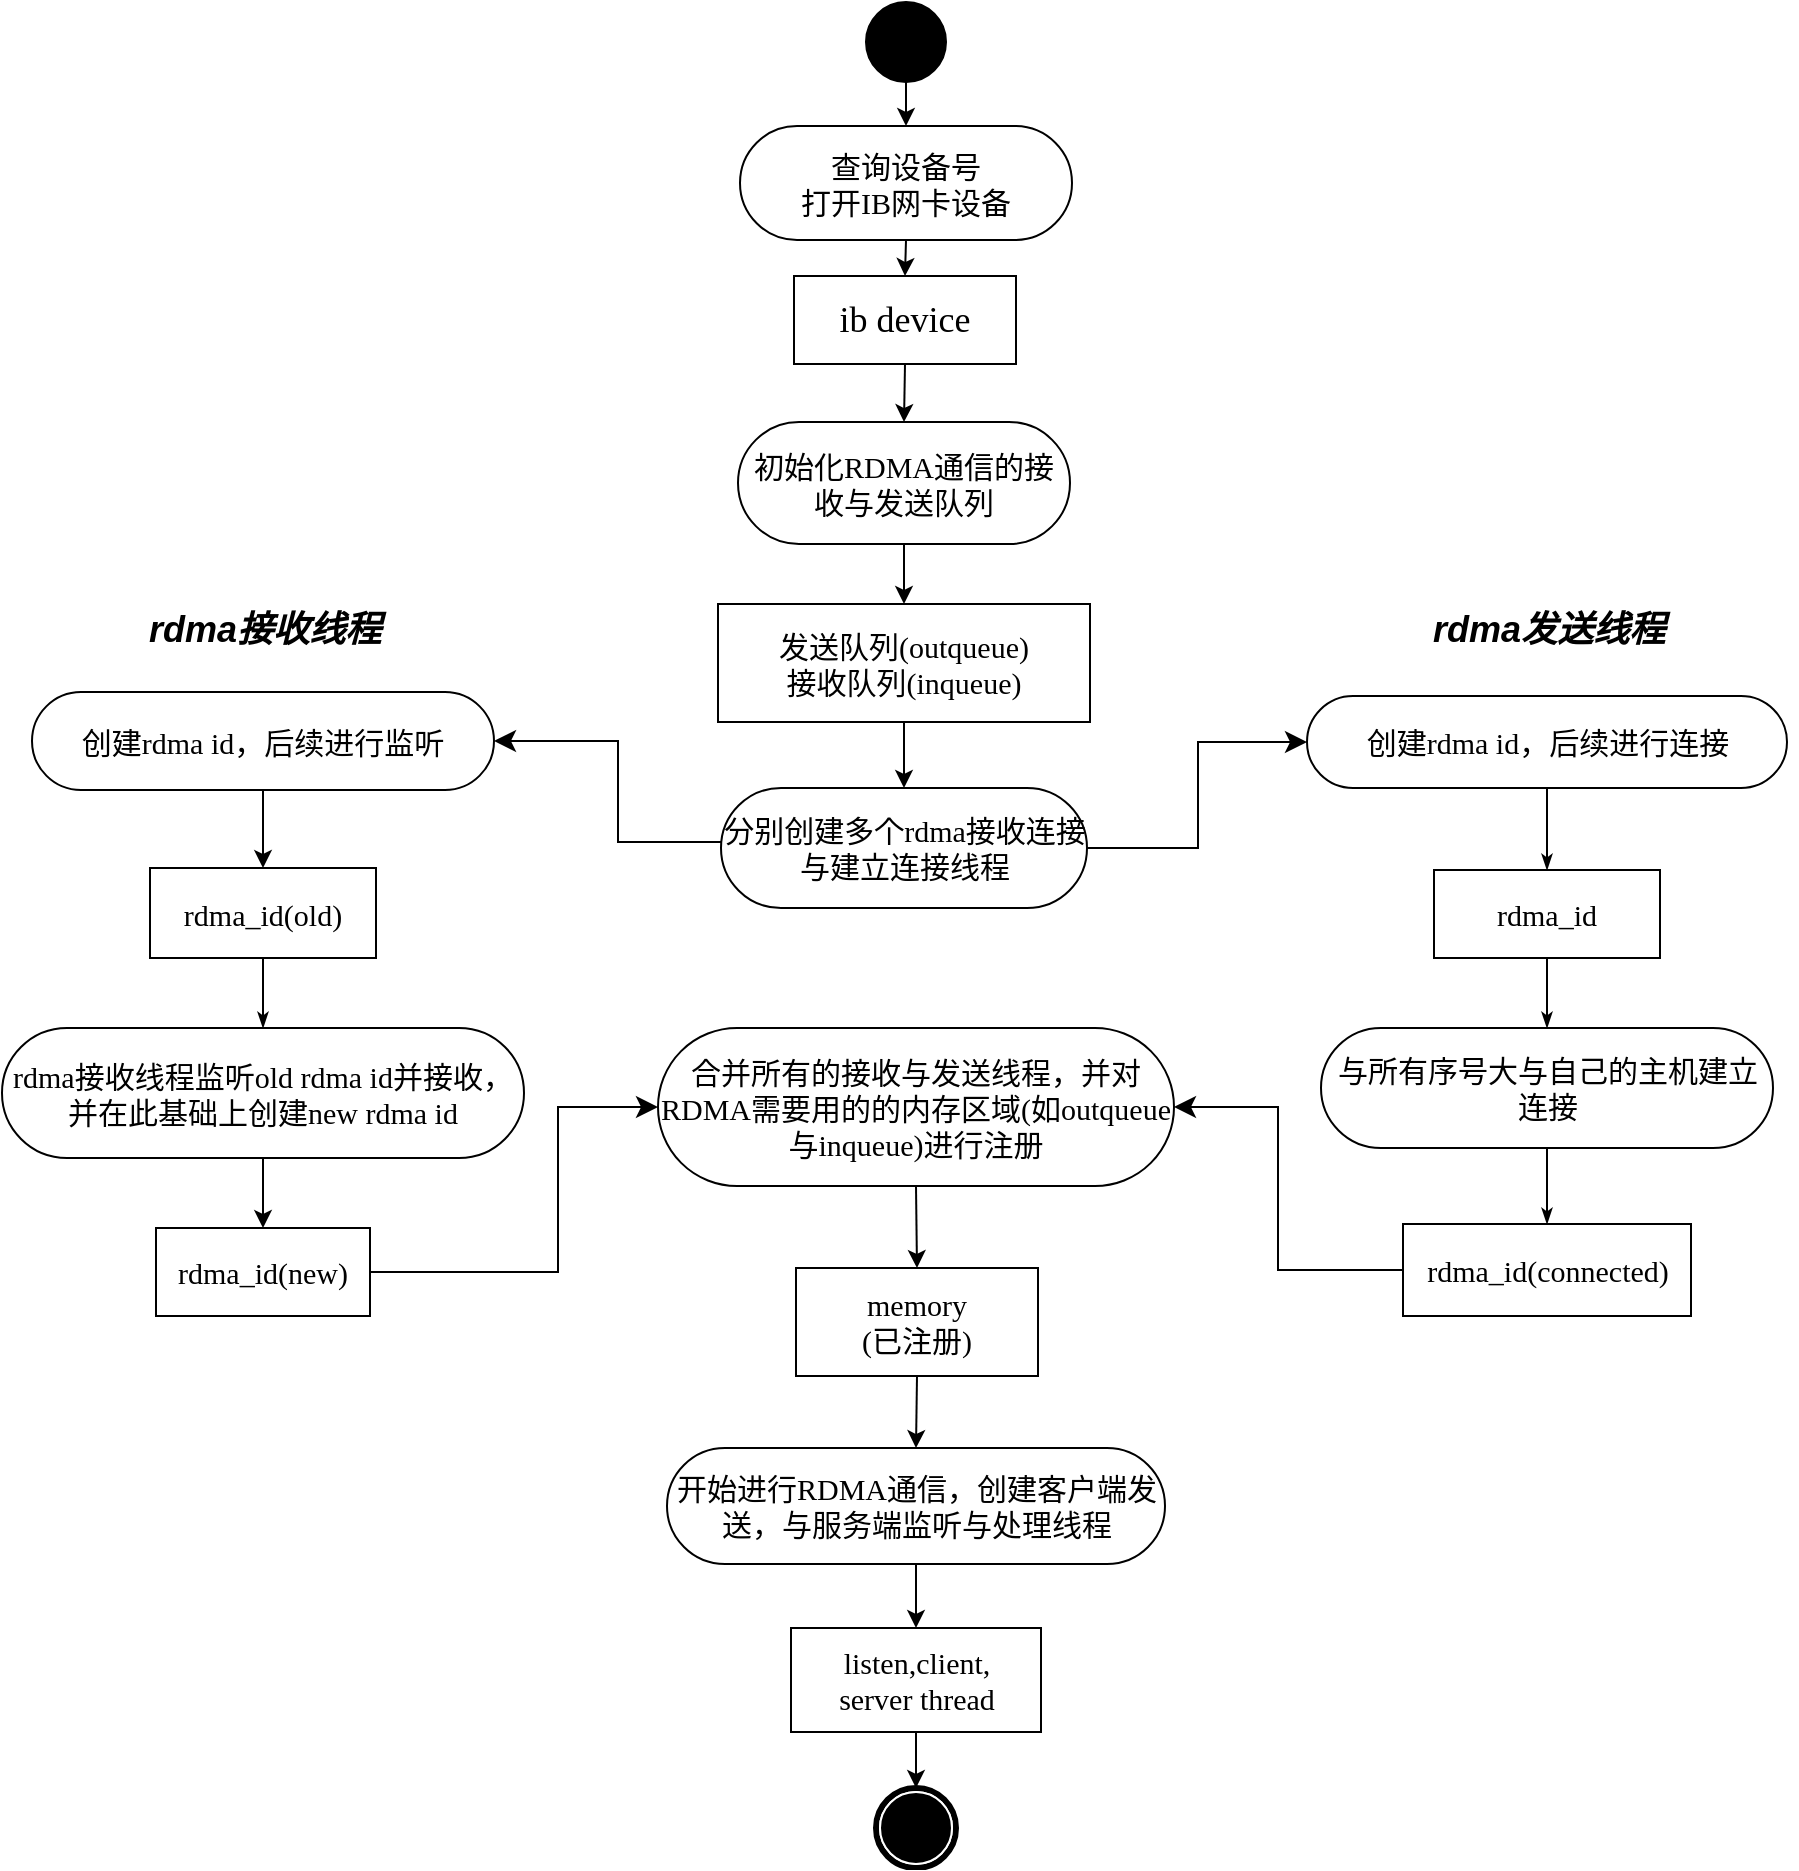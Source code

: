<mxfile version="26.1.0">
  <diagram name="第 1 页" id="h7012NXUUZTx1z2Qncfn">
    <mxGraphModel dx="2074" dy="1147" grid="1" gridSize="10" guides="1" tooltips="1" connect="1" arrows="1" fold="1" page="1" pageScale="1" pageWidth="827" pageHeight="1169" math="0" shadow="0">
      <root>
        <mxCell id="0" />
        <mxCell id="1" parent="0" />
        <mxCell id="u2ZH9oenewuuF8ZrmuHs-2" value="" style="rounded=0;fontSize=15;exitX=0.5;exitY=1;exitDx=0;exitDy=0;entryX=0.5;entryY=0;entryDx=0;entryDy=0;" edge="1" parent="1" source="u2ZH9oenewuuF8ZrmuHs-9" target="u2ZH9oenewuuF8ZrmuHs-8">
          <mxGeometry width="100" height="100" relative="1" as="geometry">
            <mxPoint x="74.5" y="949" as="sourcePoint" />
            <mxPoint x="131" y="853" as="targetPoint" />
          </mxGeometry>
        </mxCell>
        <mxCell id="u2ZH9oenewuuF8ZrmuHs-3" value="&lt;span style=&quot;font-size: 15px&quot;&gt;rdma接收线程监听old rdma id并接收，并在此基础上创建new rdma id&lt;br&gt;&lt;/span&gt;" style="rounded=1;whiteSpace=wrap;html=1;shadow=0;comic=0;labelBackgroundColor=none;strokeWidth=1;fontFamily=Verdana;fontSize=12;align=center;arcSize=50;" vertex="1" parent="1">
          <mxGeometry x="22" y="840" width="261" height="65" as="geometry" />
        </mxCell>
        <mxCell id="u2ZH9oenewuuF8ZrmuHs-4" style="edgeStyle=none;rounded=0;html=1;labelBackgroundColor=none;startArrow=none;startFill=0;startSize=5;endArrow=classicThin;endFill=1;endSize=5;jettySize=auto;orthogonalLoop=1;strokeWidth=1;fontFamily=Verdana;fontSize=12;exitX=0.5;exitY=1;exitDx=0;exitDy=0;entryX=0.5;entryY=0;entryDx=0;entryDy=0;" edge="1" parent="1" source="u2ZH9oenewuuF8ZrmuHs-8" target="u2ZH9oenewuuF8ZrmuHs-3">
          <mxGeometry relative="1" as="geometry">
            <mxPoint x="49" y="909" as="sourcePoint" />
            <mxPoint x="-423.5" y="911" as="targetPoint" />
          </mxGeometry>
        </mxCell>
        <mxCell id="u2ZH9oenewuuF8ZrmuHs-5" value="" style="rounded=0;fontSize=15;entryX=0.5;entryY=0;entryDx=0;entryDy=0;exitX=0.5;exitY=1;exitDx=0;exitDy=0;" edge="1" parent="1" source="u2ZH9oenewuuF8ZrmuHs-3" target="u2ZH9oenewuuF8ZrmuHs-6">
          <mxGeometry width="100" height="100" relative="1" as="geometry">
            <mxPoint x="-460.5" y="410" as="sourcePoint" />
            <mxPoint x="46" y="1011" as="targetPoint" />
          </mxGeometry>
        </mxCell>
        <mxCell id="u2ZH9oenewuuF8ZrmuHs-6" value="&lt;font style=&quot;font-size: 15px&quot;&gt;rdma_id(new)&lt;/font&gt;" style="rounded=0;whiteSpace=wrap;html=1;shadow=0;comic=0;labelBackgroundColor=none;strokeWidth=1;fontFamily=Verdana;fontSize=12;align=center;arcSize=50;" vertex="1" parent="1">
          <mxGeometry x="99" y="940" width="107" height="44" as="geometry" />
        </mxCell>
        <mxCell id="u2ZH9oenewuuF8ZrmuHs-7" value="&lt;b&gt;&lt;i&gt;rdma接收线程&lt;/i&gt;&lt;/b&gt;" style="text;html=1;align=center;verticalAlign=middle;resizable=0;points=[];autosize=1;strokeColor=none;fillColor=none;fontSize=18;" vertex="1" parent="1">
          <mxGeometry x="83" y="621" width="140" height="40" as="geometry" />
        </mxCell>
        <mxCell id="u2ZH9oenewuuF8ZrmuHs-8" value="&lt;span style=&quot;font-size: 15px&quot;&gt;rdma_id(old)&lt;/span&gt;" style="rounded=0;whiteSpace=wrap;html=1;shadow=0;comic=0;labelBackgroundColor=none;strokeWidth=1;fontFamily=Verdana;fontSize=12;align=center;arcSize=50;" vertex="1" parent="1">
          <mxGeometry x="96" y="760" width="113" height="45" as="geometry" />
        </mxCell>
        <mxCell id="u2ZH9oenewuuF8ZrmuHs-9" value="&lt;span style=&quot;font-size: 15px&quot;&gt;创建rdma id，后续进行监听&lt;/span&gt;" style="rounded=1;whiteSpace=wrap;html=1;shadow=0;comic=0;labelBackgroundColor=none;strokeWidth=1;fontFamily=Verdana;fontSize=12;align=center;arcSize=50;" vertex="1" parent="1">
          <mxGeometry x="37" y="672" width="231" height="49" as="geometry" />
        </mxCell>
        <mxCell id="u2ZH9oenewuuF8ZrmuHs-16" value="" style="group" vertex="1" connectable="0" parent="1">
          <mxGeometry x="586.5" y="327" width="252" height="117" as="geometry" />
        </mxCell>
        <mxCell id="u2ZH9oenewuuF8ZrmuHs-20" value="" style="rounded=0;orthogonalLoop=1;jettySize=auto;html=1;fontSize=15;dashed=1;endArrow=none;endFill=0;" edge="1" parent="u2ZH9oenewuuF8ZrmuHs-16" target="u2ZH9oenewuuF8ZrmuHs-18">
          <mxGeometry relative="1" as="geometry" />
        </mxCell>
        <mxCell id="u2ZH9oenewuuF8ZrmuHs-23" value="" style="group" vertex="1" connectable="0" parent="1">
          <mxGeometry x="693.5" y="660" width="226" height="145" as="geometry" />
        </mxCell>
        <mxCell id="u2ZH9oenewuuF8ZrmuHs-24" value="" style="rounded=0;orthogonalLoop=1;jettySize=auto;html=1;fontSize=15;dashed=1;endArrow=none;endFill=0;" edge="1" parent="u2ZH9oenewuuF8ZrmuHs-23" target="u2ZH9oenewuuF8ZrmuHs-26">
          <mxGeometry relative="1" as="geometry" />
        </mxCell>
        <mxCell id="u2ZH9oenewuuF8ZrmuHs-25" style="edgeStyle=none;rounded=0;orthogonalLoop=1;jettySize=auto;html=1;exitX=0.5;exitY=0;exitDx=0;exitDy=0;exitPerimeter=0;fontSize=15;endArrow=classic;endFill=1;" edge="1" parent="u2ZH9oenewuuF8ZrmuHs-23">
          <mxGeometry relative="1" as="geometry">
            <mxPoint x="196" y="55.5" as="sourcePoint" />
            <mxPoint x="196" y="55.5" as="targetPoint" />
          </mxGeometry>
        </mxCell>
        <mxCell id="u2ZH9oenewuuF8ZrmuHs-26" value="&lt;font style=&quot;font-size: 15px&quot;&gt;rdma_id&lt;/font&gt;" style="rounded=0;whiteSpace=wrap;html=1;shadow=0;comic=0;labelBackgroundColor=none;strokeWidth=1;fontFamily=Verdana;fontSize=12;align=center;arcSize=50;" vertex="1" parent="u2ZH9oenewuuF8ZrmuHs-23">
          <mxGeometry x="44.5" y="101" width="113" height="44" as="geometry" />
        </mxCell>
        <mxCell id="u2ZH9oenewuuF8ZrmuHs-32" value="&lt;b&gt;&lt;i&gt;rdma发送线程&lt;/i&gt;&lt;/b&gt;" style="text;html=1;align=center;verticalAlign=middle;resizable=0;points=[];autosize=1;strokeColor=none;fillColor=none;fontSize=18;" vertex="1" parent="1">
          <mxGeometry x="725" y="621" width="140" height="40" as="geometry" />
        </mxCell>
        <mxCell id="u2ZH9oenewuuF8ZrmuHs-33" style="edgeStyle=none;rounded=0;html=1;labelBackgroundColor=none;startArrow=none;startFill=0;startSize=5;endArrow=classicThin;endFill=1;endSize=5;jettySize=auto;orthogonalLoop=1;strokeWidth=1;fontFamily=Verdana;fontSize=12;exitX=0.5;exitY=1;exitDx=0;exitDy=0;entryX=0.5;entryY=0;entryDx=0;entryDy=0;" edge="1" parent="1" source="u2ZH9oenewuuF8ZrmuHs-26" target="u2ZH9oenewuuF8ZrmuHs-36">
          <mxGeometry relative="1" as="geometry">
            <mxPoint x="-208.935" y="842" as="sourcePoint" />
            <mxPoint x="-198.5" y="891" as="targetPoint" />
          </mxGeometry>
        </mxCell>
        <mxCell id="u2ZH9oenewuuF8ZrmuHs-34" value="&lt;span style=&quot;font-size: 15px&quot;&gt;rdma_id(connected)&lt;/span&gt;" style="rounded=0;whiteSpace=wrap;html=1;shadow=0;comic=0;labelBackgroundColor=none;strokeWidth=1;fontFamily=Verdana;fontSize=12;align=center;arcSize=50;" vertex="1" parent="1">
          <mxGeometry x="722.5" y="938" width="144" height="46" as="geometry" />
        </mxCell>
        <mxCell id="u2ZH9oenewuuF8ZrmuHs-35" style="edgeStyle=none;rounded=0;html=1;labelBackgroundColor=none;startArrow=none;startFill=0;startSize=5;endArrow=classicThin;endFill=1;endSize=5;jettySize=auto;orthogonalLoop=1;strokeWidth=1;fontFamily=Verdana;fontSize=12;exitX=0.5;exitY=1;exitDx=0;exitDy=0;entryX=0.5;entryY=0;entryDx=0;entryDy=0;" edge="1" parent="1" source="u2ZH9oenewuuF8ZrmuHs-36" target="u2ZH9oenewuuF8ZrmuHs-34">
          <mxGeometry relative="1" as="geometry">
            <mxPoint x="-153.5" y="885" as="sourcePoint" />
            <mxPoint x="-153.5" y="912" as="targetPoint" />
          </mxGeometry>
        </mxCell>
        <mxCell id="u2ZH9oenewuuF8ZrmuHs-36" value="&lt;span style=&quot;font-size: 15px&quot;&gt;与所有序号大与自己的主机建立连接&lt;/span&gt;" style="rounded=1;whiteSpace=wrap;html=1;shadow=0;comic=0;labelBackgroundColor=none;strokeWidth=1;fontFamily=Verdana;fontSize=12;align=center;arcSize=50;" vertex="1" parent="1">
          <mxGeometry x="681.5" y="840" width="226" height="60" as="geometry" />
        </mxCell>
        <mxCell id="u2ZH9oenewuuF8ZrmuHs-37" value="&lt;span style=&quot;font-size: 15px&quot;&gt;合并所有的接收与发送线程，并对RDMA需要用的的内存区域(如outqueue与inqueue)进行注册&lt;/span&gt;" style="rounded=1;whiteSpace=wrap;html=1;shadow=0;comic=0;labelBackgroundColor=none;strokeWidth=1;fontFamily=Verdana;fontSize=12;align=center;arcSize=50;" vertex="1" parent="1">
          <mxGeometry x="350" y="840" width="258" height="79" as="geometry" />
        </mxCell>
        <mxCell id="u2ZH9oenewuuF8ZrmuHs-38" value="&lt;span style=&quot;font-size: 15px&quot;&gt;memory&lt;br&gt;(已注册)&lt;/span&gt;" style="rounded=0;whiteSpace=wrap;html=1;shadow=0;comic=0;labelBackgroundColor=none;strokeWidth=1;fontFamily=Verdana;fontSize=12;align=center;arcSize=50;" vertex="1" parent="1">
          <mxGeometry x="419" y="960" width="121" height="54" as="geometry" />
        </mxCell>
        <mxCell id="u2ZH9oenewuuF8ZrmuHs-39" value="" style="rounded=0;fontSize=15;endArrow=classic;endFill=1;exitX=0.5;exitY=1;exitDx=0;exitDy=0;entryX=0.5;entryY=0;entryDx=0;entryDy=0;" edge="1" parent="1" source="u2ZH9oenewuuF8ZrmuHs-38" target="u2ZH9oenewuuF8ZrmuHs-41">
          <mxGeometry width="100" height="100" relative="1" as="geometry">
            <mxPoint x="24.5" y="783" as="sourcePoint" />
            <mxPoint x="124.5" y="683" as="targetPoint" />
          </mxGeometry>
        </mxCell>
        <mxCell id="u2ZH9oenewuuF8ZrmuHs-40" value="" style="rounded=0;fontSize=15;entryX=0.5;entryY=0;entryDx=0;entryDy=0;exitX=0.5;exitY=1;exitDx=0;exitDy=0;" edge="1" parent="1" source="u2ZH9oenewuuF8ZrmuHs-37" target="u2ZH9oenewuuF8ZrmuHs-38">
          <mxGeometry width="100" height="100" relative="1" as="geometry">
            <mxPoint x="-117" y="1047" as="sourcePoint" />
            <mxPoint x="-71" y="1096" as="targetPoint" />
          </mxGeometry>
        </mxCell>
        <mxCell id="u2ZH9oenewuuF8ZrmuHs-41" value="&lt;span style=&quot;font-size: 15px&quot;&gt;开始进行RDMA通信，创建客户端发送，与服务端监听与处理线程&lt;/span&gt;" style="rounded=1;whiteSpace=wrap;html=1;shadow=0;comic=0;labelBackgroundColor=none;strokeWidth=1;fontFamily=Verdana;fontSize=12;align=center;arcSize=50;" vertex="1" parent="1">
          <mxGeometry x="354.5" y="1050" width="249" height="58" as="geometry" />
        </mxCell>
        <mxCell id="u2ZH9oenewuuF8ZrmuHs-42" value="&lt;span style=&quot;font-size: 15px&quot;&gt;listen,client,&lt;br&gt;server thread&lt;/span&gt;" style="rounded=0;whiteSpace=wrap;html=1;shadow=0;comic=0;labelBackgroundColor=none;strokeWidth=1;fontFamily=Verdana;fontSize=12;align=center;arcSize=50;" vertex="1" parent="1">
          <mxGeometry x="416.5" y="1140" width="125" height="52" as="geometry" />
        </mxCell>
        <mxCell id="u2ZH9oenewuuF8ZrmuHs-43" value="" style="rounded=0;fontSize=15;entryX=0.5;entryY=0;entryDx=0;entryDy=0;exitX=0.5;exitY=1;exitDx=0;exitDy=0;" edge="1" parent="1" source="u2ZH9oenewuuF8ZrmuHs-41" target="u2ZH9oenewuuF8ZrmuHs-42">
          <mxGeometry width="100" height="100" relative="1" as="geometry">
            <mxPoint x="-103" y="1194" as="sourcePoint" />
            <mxPoint x="-57" y="1243" as="targetPoint" />
          </mxGeometry>
        </mxCell>
        <mxCell id="u2ZH9oenewuuF8ZrmuHs-44" value="" style="shape=mxgraph.bpmn.shape;html=1;verticalLabelPosition=bottom;labelBackgroundColor=#ffffff;verticalAlign=top;perimeter=ellipsePerimeter;outline=end;symbol=terminate;rounded=0;shadow=0;comic=0;strokeWidth=1;fontFamily=Verdana;fontSize=12;align=center;" vertex="1" parent="1">
          <mxGeometry x="459" y="1220" width="40" height="40" as="geometry" />
        </mxCell>
        <mxCell id="u2ZH9oenewuuF8ZrmuHs-45" value="" style="rounded=0;fontSize=15;entryX=0.5;entryY=0;entryDx=0;entryDy=0;exitX=0.5;exitY=1;exitDx=0;exitDy=0;" edge="1" parent="1" source="u2ZH9oenewuuF8ZrmuHs-42" target="u2ZH9oenewuuF8ZrmuHs-44">
          <mxGeometry width="100" height="100" relative="1" as="geometry">
            <mxPoint x="-72" y="1202" as="sourcePoint" />
            <mxPoint x="-73.5" y="1244" as="targetPoint" />
          </mxGeometry>
        </mxCell>
        <mxCell id="u2ZH9oenewuuF8ZrmuHs-15" value="" style="ellipse;whiteSpace=wrap;html=1;rounded=0;shadow=0;comic=0;labelBackgroundColor=none;strokeWidth=1;fillColor=#000000;fontFamily=Verdana;fontSize=12;align=center;" vertex="1" parent="1">
          <mxGeometry x="454" y="327" width="40" height="40" as="geometry" />
        </mxCell>
        <mxCell id="u2ZH9oenewuuF8ZrmuHs-17" value="&lt;span style=&quot;font-size: 15px&quot;&gt;初始化RDMA通信的接收与发送队列&lt;/span&gt;" style="rounded=1;whiteSpace=wrap;html=1;shadow=0;comic=0;labelBackgroundColor=none;strokeWidth=1;fontFamily=Verdana;fontSize=12;align=center;arcSize=50;" vertex="1" parent="1">
          <mxGeometry x="390" y="537" width="166" height="61" as="geometry" />
        </mxCell>
        <mxCell id="u2ZH9oenewuuF8ZrmuHs-18" value="&lt;span style=&quot;font-size: 15px&quot;&gt;发送队列(outqueue)&lt;br&gt;接收队列(inqueue)&lt;br&gt;&lt;/span&gt;" style="rounded=0;whiteSpace=wrap;html=1;shadow=0;comic=0;labelBackgroundColor=none;strokeWidth=1;fontFamily=Verdana;fontSize=12;align=center;arcSize=50;" vertex="1" parent="1">
          <mxGeometry x="380" y="628" width="186" height="59" as="geometry" />
        </mxCell>
        <mxCell id="u2ZH9oenewuuF8ZrmuHs-19" value="" style="rounded=0;fontSize=15;entryX=0.5;entryY=0;entryDx=0;entryDy=0;exitX=0.5;exitY=1;exitDx=0;exitDy=0;" edge="1" parent="1" source="u2ZH9oenewuuF8ZrmuHs-17" target="u2ZH9oenewuuF8ZrmuHs-18">
          <mxGeometry width="100" height="100" relative="1" as="geometry">
            <mxPoint x="451" y="698" as="sourcePoint" />
            <mxPoint x="497" y="747" as="targetPoint" />
          </mxGeometry>
        </mxCell>
        <mxCell id="u2ZH9oenewuuF8ZrmuHs-21" value="&lt;span style=&quot;font-size: 15px&quot;&gt;分别创建多个rdma接收连接与建立连接线程&lt;/span&gt;" style="rounded=1;whiteSpace=wrap;html=1;shadow=0;comic=0;labelBackgroundColor=none;strokeWidth=1;fontFamily=Verdana;fontSize=12;align=center;arcSize=50;" vertex="1" parent="1">
          <mxGeometry x="381.5" y="720" width="183" height="60" as="geometry" />
        </mxCell>
        <mxCell id="u2ZH9oenewuuF8ZrmuHs-22" value="" style="rounded=0;fontSize=15;endArrow=classic;endFill=1;exitX=0.5;exitY=1;exitDx=0;exitDy=0;entryX=0.5;entryY=0;entryDx=0;entryDy=0;" edge="1" parent="1" source="u2ZH9oenewuuF8ZrmuHs-18" target="u2ZH9oenewuuF8ZrmuHs-21">
          <mxGeometry width="100" height="100" relative="1" as="geometry">
            <mxPoint x="29.5" y="764" as="sourcePoint" />
            <mxPoint x="129.5" y="664" as="targetPoint" />
          </mxGeometry>
        </mxCell>
        <mxCell id="u2ZH9oenewuuF8ZrmuHs-27" value="" style="rounded=0;fontSize=15;endArrow=classic;endFill=1;exitX=0.5;exitY=1;exitDx=0;exitDy=0;entryX=0.5;entryY=0;entryDx=0;entryDy=0;" edge="1" parent="1" source="u2ZH9oenewuuF8ZrmuHs-15" target="u2ZH9oenewuuF8ZrmuHs-28">
          <mxGeometry width="100" height="100" relative="1" as="geometry">
            <mxPoint x="29.5" y="780" as="sourcePoint" />
            <mxPoint x="129.5" y="680" as="targetPoint" />
          </mxGeometry>
        </mxCell>
        <mxCell id="u2ZH9oenewuuF8ZrmuHs-28" value="&lt;span style=&quot;font-size: 15px&quot;&gt;查询设备号&lt;br&gt;打开IB网卡设备&lt;/span&gt;" style="rounded=1;whiteSpace=wrap;html=1;shadow=0;comic=0;labelBackgroundColor=none;strokeWidth=1;fontFamily=Verdana;fontSize=12;align=center;arcSize=50;" vertex="1" parent="1">
          <mxGeometry x="391" y="389" width="166" height="57" as="geometry" />
        </mxCell>
        <mxCell id="u2ZH9oenewuuF8ZrmuHs-29" value="&lt;font style=&quot;font-size: 18px&quot;&gt;ib device&lt;/font&gt;" style="rounded=0;whiteSpace=wrap;html=1;shadow=0;comic=0;labelBackgroundColor=none;strokeWidth=1;fontFamily=Verdana;fontSize=12;align=center;arcSize=50;" vertex="1" parent="1">
          <mxGeometry x="418" y="464" width="111" height="44" as="geometry" />
        </mxCell>
        <mxCell id="u2ZH9oenewuuF8ZrmuHs-30" value="" style="rounded=0;fontSize=15;entryX=0.5;entryY=0;entryDx=0;entryDy=0;exitX=0.5;exitY=1;exitDx=0;exitDy=0;" edge="1" parent="1" source="u2ZH9oenewuuF8ZrmuHs-29" target="u2ZH9oenewuuF8ZrmuHs-17">
          <mxGeometry width="100" height="100" relative="1" as="geometry">
            <mxPoint x="-145.5" y="496" as="sourcePoint" />
            <mxPoint x="-99.5" y="545" as="targetPoint" />
          </mxGeometry>
        </mxCell>
        <mxCell id="u2ZH9oenewuuF8ZrmuHs-31" value="" style="rounded=0;fontSize=15;endArrow=classic;endFill=1;exitX=0.5;exitY=1;exitDx=0;exitDy=0;entryX=0.5;entryY=0;entryDx=0;entryDy=0;" edge="1" parent="1" source="u2ZH9oenewuuF8ZrmuHs-28" target="u2ZH9oenewuuF8ZrmuHs-29">
          <mxGeometry width="100" height="100" relative="1" as="geometry">
            <mxPoint x="-77" y="347" as="sourcePoint" />
            <mxPoint x="-77" y="369" as="targetPoint" />
          </mxGeometry>
        </mxCell>
        <mxCell id="u2ZH9oenewuuF8ZrmuHs-51" value="" style="edgeStyle=elbowEdgeStyle;elbow=horizontal;endArrow=classic;html=1;curved=0;rounded=0;endSize=8;startSize=8;exitX=0;exitY=0.5;exitDx=0;exitDy=0;entryX=1;entryY=0.5;entryDx=0;entryDy=0;" edge="1" parent="1" target="u2ZH9oenewuuF8ZrmuHs-9">
          <mxGeometry width="50" height="50" relative="1" as="geometry">
            <mxPoint x="381.5" y="747" as="sourcePoint" />
            <mxPoint x="170" y="537" as="targetPoint" />
            <Array as="points">
              <mxPoint x="330" y="720" />
            </Array>
          </mxGeometry>
        </mxCell>
        <mxCell id="u2ZH9oenewuuF8ZrmuHs-52" value="" style="edgeStyle=elbowEdgeStyle;elbow=horizontal;endArrow=classic;html=1;curved=0;rounded=0;endSize=8;startSize=8;exitX=1;exitY=0.5;exitDx=0;exitDy=0;entryX=0;entryY=0.5;entryDx=0;entryDy=0;" edge="1" parent="1" source="u2ZH9oenewuuF8ZrmuHs-21" target="u2ZH9oenewuuF8ZrmuHs-46">
          <mxGeometry width="50" height="50" relative="1" as="geometry">
            <mxPoint x="391.5" y="757" as="sourcePoint" />
            <mxPoint x="266" y="707" as="targetPoint" />
            <Array as="points">
              <mxPoint x="620" y="720" />
            </Array>
          </mxGeometry>
        </mxCell>
        <mxCell id="u2ZH9oenewuuF8ZrmuHs-46" value="&lt;span style=&quot;font-size: 15px&quot;&gt;创建rdma id，&lt;/span&gt;&lt;span style=&quot;font-size: 15px&quot;&gt;后续进行连接&lt;/span&gt;" style="rounded=1;whiteSpace=wrap;html=1;shadow=0;comic=0;labelBackgroundColor=none;strokeWidth=1;fontFamily=Verdana;fontSize=12;align=center;arcSize=50;" vertex="1" parent="1">
          <mxGeometry x="674.5" y="674" width="240" height="46" as="geometry" />
        </mxCell>
        <mxCell id="u2ZH9oenewuuF8ZrmuHs-47" style="edgeStyle=none;rounded=0;html=1;labelBackgroundColor=none;startArrow=none;startFill=0;startSize=5;endArrow=classicThin;endFill=1;endSize=5;jettySize=auto;orthogonalLoop=1;strokeWidth=1;fontFamily=Verdana;fontSize=12;entryX=0.5;entryY=0;entryDx=0;entryDy=0;exitX=0.5;exitY=1;exitDx=0;exitDy=0;" edge="1" parent="1" source="u2ZH9oenewuuF8ZrmuHs-46" target="u2ZH9oenewuuF8ZrmuHs-26">
          <mxGeometry relative="1" as="geometry">
            <mxPoint x="430" y="921" as="sourcePoint" />
            <mxPoint x="396" y="934" as="targetPoint" />
          </mxGeometry>
        </mxCell>
        <mxCell id="u2ZH9oenewuuF8ZrmuHs-53" value="" style="edgeStyle=elbowEdgeStyle;elbow=horizontal;endArrow=classic;html=1;curved=0;rounded=0;endSize=8;startSize=8;exitX=1;exitY=0.5;exitDx=0;exitDy=0;entryX=0;entryY=0.5;entryDx=0;entryDy=0;" edge="1" parent="1" source="u2ZH9oenewuuF8ZrmuHs-6" target="u2ZH9oenewuuF8ZrmuHs-37">
          <mxGeometry width="50" height="50" relative="1" as="geometry">
            <mxPoint x="391.5" y="757" as="sourcePoint" />
            <mxPoint x="380" y="730" as="targetPoint" />
            <Array as="points">
              <mxPoint x="300" y="920" />
            </Array>
          </mxGeometry>
        </mxCell>
        <mxCell id="u2ZH9oenewuuF8ZrmuHs-56" value="" style="edgeStyle=elbowEdgeStyle;elbow=horizontal;endArrow=classic;html=1;curved=0;rounded=0;endSize=8;startSize=8;exitX=0;exitY=0.5;exitDx=0;exitDy=0;entryX=1;entryY=0.5;entryDx=0;entryDy=0;" edge="1" parent="1" source="u2ZH9oenewuuF8ZrmuHs-34" target="u2ZH9oenewuuF8ZrmuHs-37">
          <mxGeometry width="50" height="50" relative="1" as="geometry">
            <mxPoint x="575" y="760" as="sourcePoint" />
            <mxPoint x="685" y="707" as="targetPoint" />
            <Array as="points">
              <mxPoint x="660" y="840" />
            </Array>
          </mxGeometry>
        </mxCell>
      </root>
    </mxGraphModel>
  </diagram>
</mxfile>
